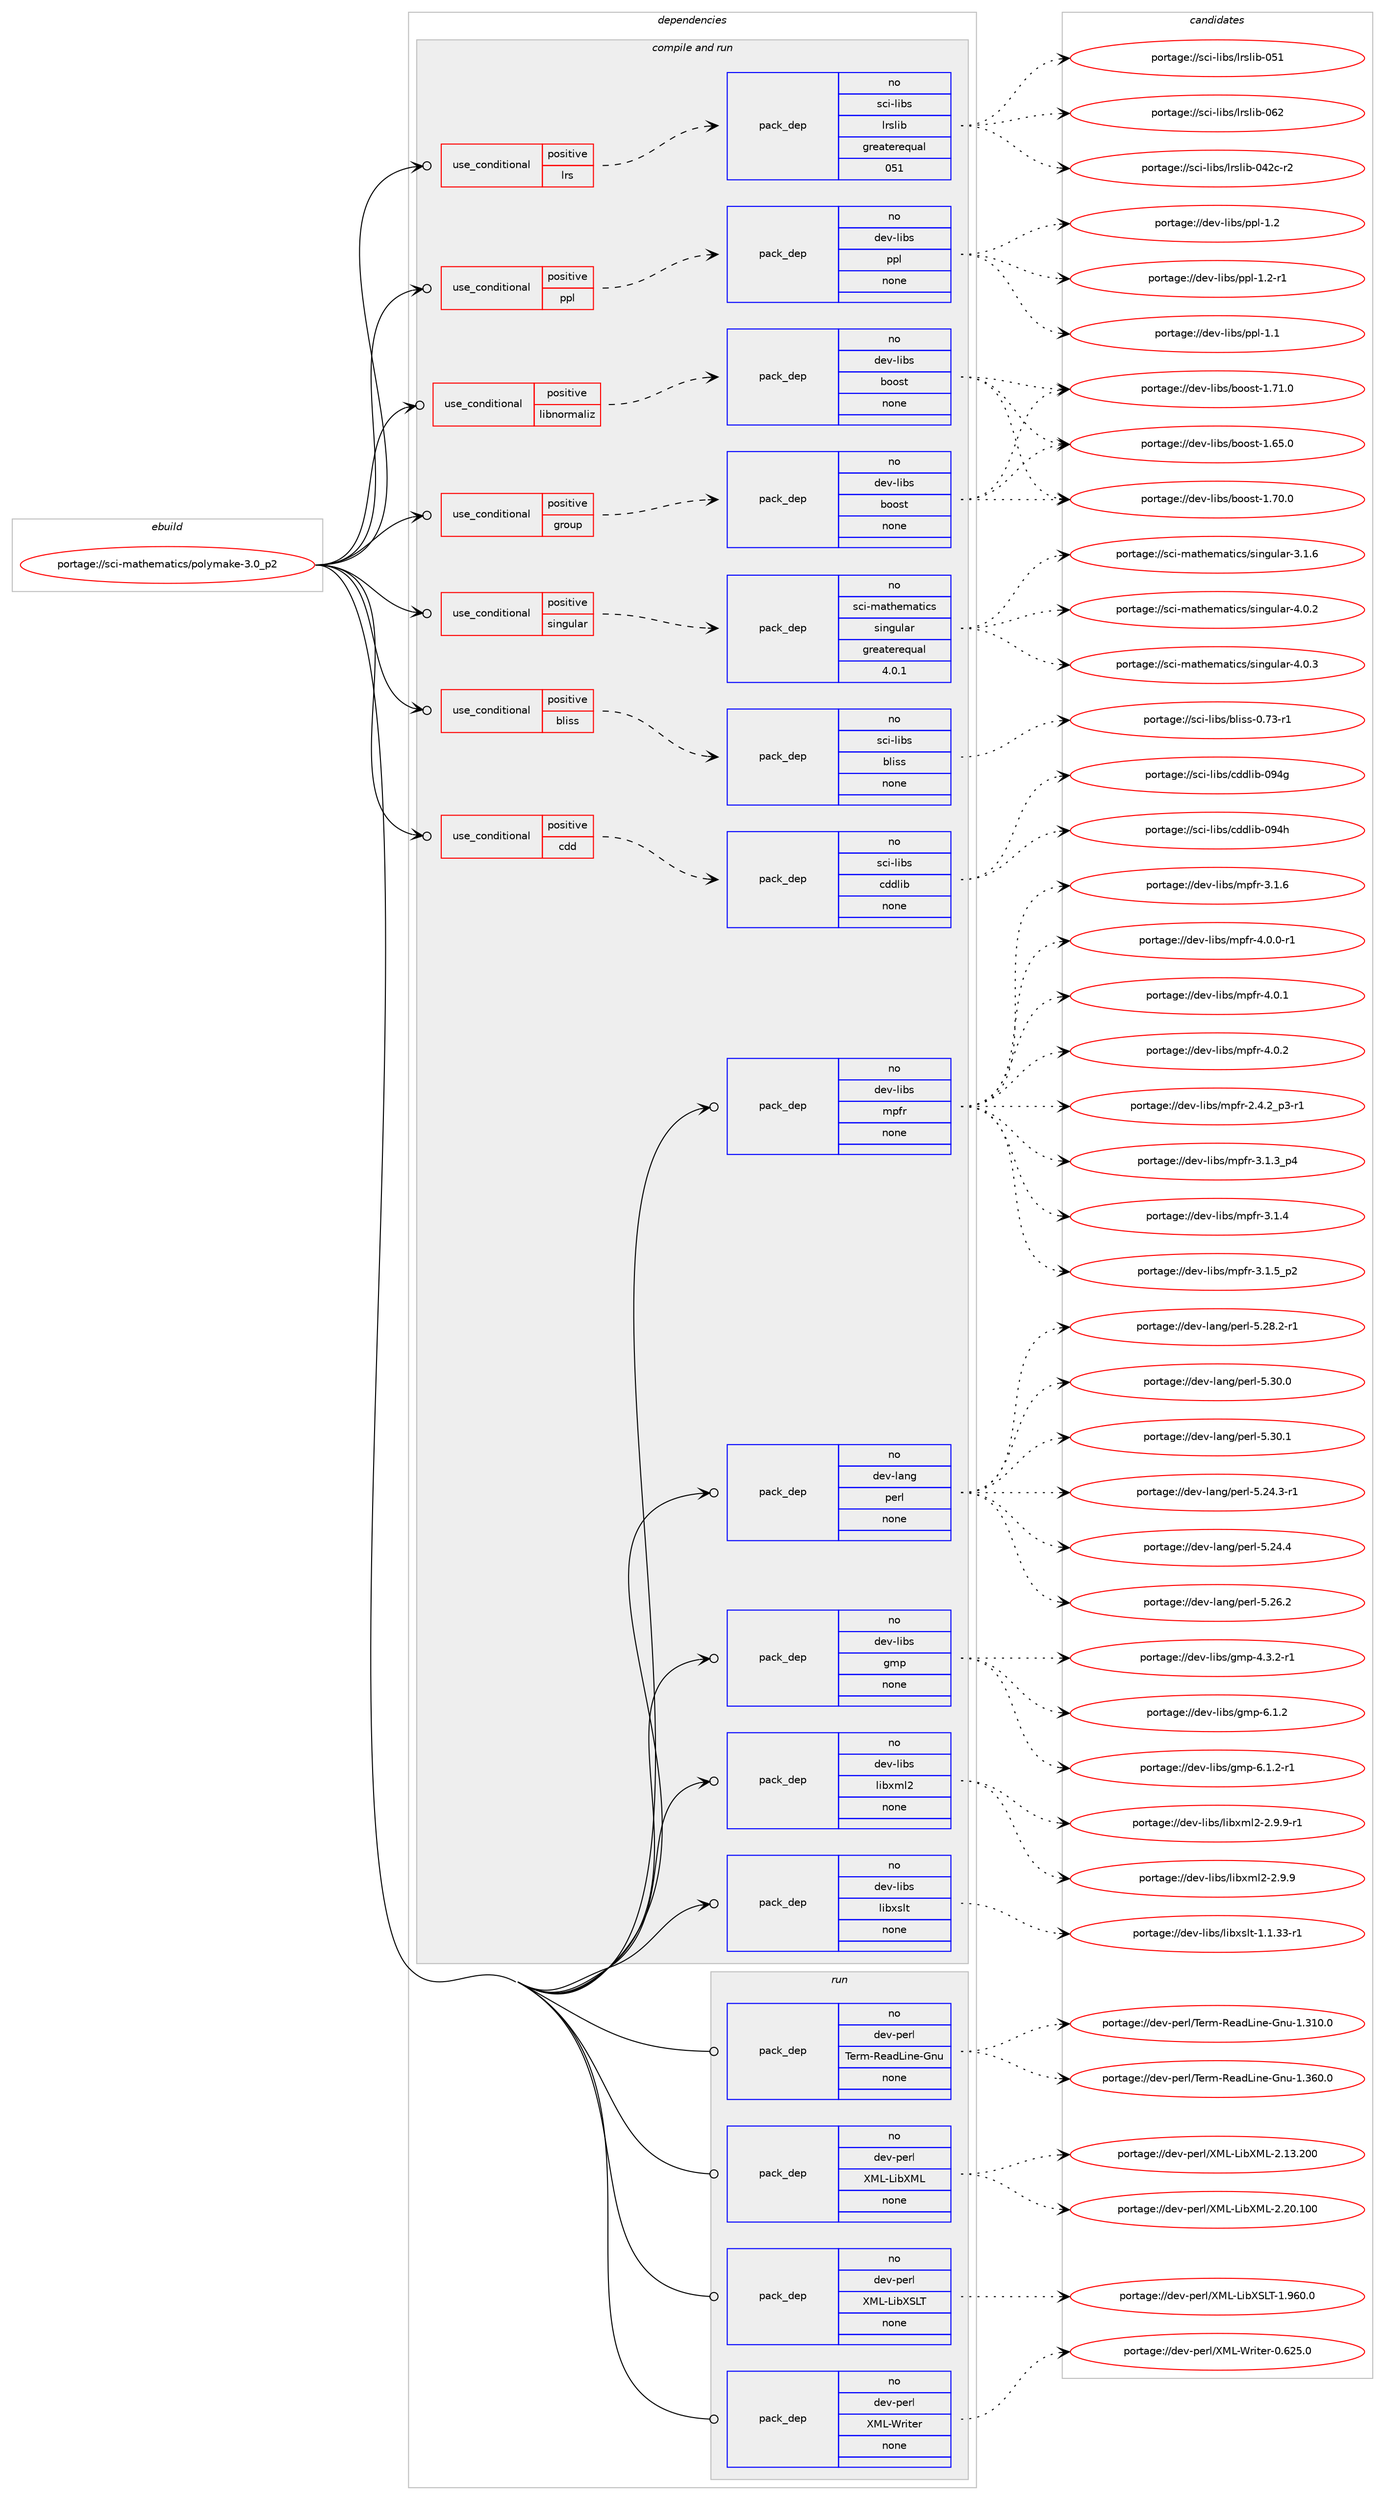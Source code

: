 digraph prolog {

# *************
# Graph options
# *************

newrank=true;
concentrate=true;
compound=true;
graph [rankdir=LR,fontname=Helvetica,fontsize=10,ranksep=1.5];#, ranksep=2.5, nodesep=0.2];
edge  [arrowhead=vee];
node  [fontname=Helvetica,fontsize=10];

# **********
# The ebuild
# **********

subgraph cluster_leftcol {
color=gray;
rank=same;
label=<<i>ebuild</i>>;
id [label="portage://sci-mathematics/polymake-3.0_p2", color=red, width=4, href="../sci-mathematics/polymake-3.0_p2.svg"];
}

# ****************
# The dependencies
# ****************

subgraph cluster_midcol {
color=gray;
label=<<i>dependencies</i>>;
subgraph cluster_compile {
fillcolor="#eeeeee";
style=filled;
label=<<i>compile</i>>;
}
subgraph cluster_compileandrun {
fillcolor="#eeeeee";
style=filled;
label=<<i>compile and run</i>>;
subgraph cond97931 {
dependency395450 [label=<<TABLE BORDER="0" CELLBORDER="1" CELLSPACING="0" CELLPADDING="4"><TR><TD ROWSPAN="3" CELLPADDING="10">use_conditional</TD></TR><TR><TD>positive</TD></TR><TR><TD>bliss</TD></TR></TABLE>>, shape=none, color=red];
subgraph pack290787 {
dependency395451 [label=<<TABLE BORDER="0" CELLBORDER="1" CELLSPACING="0" CELLPADDING="4" WIDTH="220"><TR><TD ROWSPAN="6" CELLPADDING="30">pack_dep</TD></TR><TR><TD WIDTH="110">no</TD></TR><TR><TD>sci-libs</TD></TR><TR><TD>bliss</TD></TR><TR><TD>none</TD></TR><TR><TD></TD></TR></TABLE>>, shape=none, color=blue];
}
dependency395450:e -> dependency395451:w [weight=20,style="dashed",arrowhead="vee"];
}
id:e -> dependency395450:w [weight=20,style="solid",arrowhead="odotvee"];
subgraph cond97932 {
dependency395452 [label=<<TABLE BORDER="0" CELLBORDER="1" CELLSPACING="0" CELLPADDING="4"><TR><TD ROWSPAN="3" CELLPADDING="10">use_conditional</TD></TR><TR><TD>positive</TD></TR><TR><TD>cdd</TD></TR></TABLE>>, shape=none, color=red];
subgraph pack290788 {
dependency395453 [label=<<TABLE BORDER="0" CELLBORDER="1" CELLSPACING="0" CELLPADDING="4" WIDTH="220"><TR><TD ROWSPAN="6" CELLPADDING="30">pack_dep</TD></TR><TR><TD WIDTH="110">no</TD></TR><TR><TD>sci-libs</TD></TR><TR><TD>cddlib</TD></TR><TR><TD>none</TD></TR><TR><TD></TD></TR></TABLE>>, shape=none, color=blue];
}
dependency395452:e -> dependency395453:w [weight=20,style="dashed",arrowhead="vee"];
}
id:e -> dependency395452:w [weight=20,style="solid",arrowhead="odotvee"];
subgraph cond97933 {
dependency395454 [label=<<TABLE BORDER="0" CELLBORDER="1" CELLSPACING="0" CELLPADDING="4"><TR><TD ROWSPAN="3" CELLPADDING="10">use_conditional</TD></TR><TR><TD>positive</TD></TR><TR><TD>group</TD></TR></TABLE>>, shape=none, color=red];
subgraph pack290789 {
dependency395455 [label=<<TABLE BORDER="0" CELLBORDER="1" CELLSPACING="0" CELLPADDING="4" WIDTH="220"><TR><TD ROWSPAN="6" CELLPADDING="30">pack_dep</TD></TR><TR><TD WIDTH="110">no</TD></TR><TR><TD>dev-libs</TD></TR><TR><TD>boost</TD></TR><TR><TD>none</TD></TR><TR><TD></TD></TR></TABLE>>, shape=none, color=blue];
}
dependency395454:e -> dependency395455:w [weight=20,style="dashed",arrowhead="vee"];
}
id:e -> dependency395454:w [weight=20,style="solid",arrowhead="odotvee"];
subgraph cond97934 {
dependency395456 [label=<<TABLE BORDER="0" CELLBORDER="1" CELLSPACING="0" CELLPADDING="4"><TR><TD ROWSPAN="3" CELLPADDING="10">use_conditional</TD></TR><TR><TD>positive</TD></TR><TR><TD>libnormaliz</TD></TR></TABLE>>, shape=none, color=red];
subgraph pack290790 {
dependency395457 [label=<<TABLE BORDER="0" CELLBORDER="1" CELLSPACING="0" CELLPADDING="4" WIDTH="220"><TR><TD ROWSPAN="6" CELLPADDING="30">pack_dep</TD></TR><TR><TD WIDTH="110">no</TD></TR><TR><TD>dev-libs</TD></TR><TR><TD>boost</TD></TR><TR><TD>none</TD></TR><TR><TD></TD></TR></TABLE>>, shape=none, color=blue];
}
dependency395456:e -> dependency395457:w [weight=20,style="dashed",arrowhead="vee"];
}
id:e -> dependency395456:w [weight=20,style="solid",arrowhead="odotvee"];
subgraph cond97935 {
dependency395458 [label=<<TABLE BORDER="0" CELLBORDER="1" CELLSPACING="0" CELLPADDING="4"><TR><TD ROWSPAN="3" CELLPADDING="10">use_conditional</TD></TR><TR><TD>positive</TD></TR><TR><TD>lrs</TD></TR></TABLE>>, shape=none, color=red];
subgraph pack290791 {
dependency395459 [label=<<TABLE BORDER="0" CELLBORDER="1" CELLSPACING="0" CELLPADDING="4" WIDTH="220"><TR><TD ROWSPAN="6" CELLPADDING="30">pack_dep</TD></TR><TR><TD WIDTH="110">no</TD></TR><TR><TD>sci-libs</TD></TR><TR><TD>lrslib</TD></TR><TR><TD>greaterequal</TD></TR><TR><TD>051</TD></TR></TABLE>>, shape=none, color=blue];
}
dependency395458:e -> dependency395459:w [weight=20,style="dashed",arrowhead="vee"];
}
id:e -> dependency395458:w [weight=20,style="solid",arrowhead="odotvee"];
subgraph cond97936 {
dependency395460 [label=<<TABLE BORDER="0" CELLBORDER="1" CELLSPACING="0" CELLPADDING="4"><TR><TD ROWSPAN="3" CELLPADDING="10">use_conditional</TD></TR><TR><TD>positive</TD></TR><TR><TD>ppl</TD></TR></TABLE>>, shape=none, color=red];
subgraph pack290792 {
dependency395461 [label=<<TABLE BORDER="0" CELLBORDER="1" CELLSPACING="0" CELLPADDING="4" WIDTH="220"><TR><TD ROWSPAN="6" CELLPADDING="30">pack_dep</TD></TR><TR><TD WIDTH="110">no</TD></TR><TR><TD>dev-libs</TD></TR><TR><TD>ppl</TD></TR><TR><TD>none</TD></TR><TR><TD></TD></TR></TABLE>>, shape=none, color=blue];
}
dependency395460:e -> dependency395461:w [weight=20,style="dashed",arrowhead="vee"];
}
id:e -> dependency395460:w [weight=20,style="solid",arrowhead="odotvee"];
subgraph cond97937 {
dependency395462 [label=<<TABLE BORDER="0" CELLBORDER="1" CELLSPACING="0" CELLPADDING="4"><TR><TD ROWSPAN="3" CELLPADDING="10">use_conditional</TD></TR><TR><TD>positive</TD></TR><TR><TD>singular</TD></TR></TABLE>>, shape=none, color=red];
subgraph pack290793 {
dependency395463 [label=<<TABLE BORDER="0" CELLBORDER="1" CELLSPACING="0" CELLPADDING="4" WIDTH="220"><TR><TD ROWSPAN="6" CELLPADDING="30">pack_dep</TD></TR><TR><TD WIDTH="110">no</TD></TR><TR><TD>sci-mathematics</TD></TR><TR><TD>singular</TD></TR><TR><TD>greaterequal</TD></TR><TR><TD>4.0.1</TD></TR></TABLE>>, shape=none, color=blue];
}
dependency395462:e -> dependency395463:w [weight=20,style="dashed",arrowhead="vee"];
}
id:e -> dependency395462:w [weight=20,style="solid",arrowhead="odotvee"];
subgraph pack290794 {
dependency395464 [label=<<TABLE BORDER="0" CELLBORDER="1" CELLSPACING="0" CELLPADDING="4" WIDTH="220"><TR><TD ROWSPAN="6" CELLPADDING="30">pack_dep</TD></TR><TR><TD WIDTH="110">no</TD></TR><TR><TD>dev-lang</TD></TR><TR><TD>perl</TD></TR><TR><TD>none</TD></TR><TR><TD></TD></TR></TABLE>>, shape=none, color=blue];
}
id:e -> dependency395464:w [weight=20,style="solid",arrowhead="odotvee"];
subgraph pack290795 {
dependency395465 [label=<<TABLE BORDER="0" CELLBORDER="1" CELLSPACING="0" CELLPADDING="4" WIDTH="220"><TR><TD ROWSPAN="6" CELLPADDING="30">pack_dep</TD></TR><TR><TD WIDTH="110">no</TD></TR><TR><TD>dev-libs</TD></TR><TR><TD>gmp</TD></TR><TR><TD>none</TD></TR><TR><TD></TD></TR></TABLE>>, shape=none, color=blue];
}
id:e -> dependency395465:w [weight=20,style="solid",arrowhead="odotvee"];
subgraph pack290796 {
dependency395466 [label=<<TABLE BORDER="0" CELLBORDER="1" CELLSPACING="0" CELLPADDING="4" WIDTH="220"><TR><TD ROWSPAN="6" CELLPADDING="30">pack_dep</TD></TR><TR><TD WIDTH="110">no</TD></TR><TR><TD>dev-libs</TD></TR><TR><TD>libxml2</TD></TR><TR><TD>none</TD></TR><TR><TD></TD></TR></TABLE>>, shape=none, color=blue];
}
id:e -> dependency395466:w [weight=20,style="solid",arrowhead="odotvee"];
subgraph pack290797 {
dependency395467 [label=<<TABLE BORDER="0" CELLBORDER="1" CELLSPACING="0" CELLPADDING="4" WIDTH="220"><TR><TD ROWSPAN="6" CELLPADDING="30">pack_dep</TD></TR><TR><TD WIDTH="110">no</TD></TR><TR><TD>dev-libs</TD></TR><TR><TD>libxslt</TD></TR><TR><TD>none</TD></TR><TR><TD></TD></TR></TABLE>>, shape=none, color=blue];
}
id:e -> dependency395467:w [weight=20,style="solid",arrowhead="odotvee"];
subgraph pack290798 {
dependency395468 [label=<<TABLE BORDER="0" CELLBORDER="1" CELLSPACING="0" CELLPADDING="4" WIDTH="220"><TR><TD ROWSPAN="6" CELLPADDING="30">pack_dep</TD></TR><TR><TD WIDTH="110">no</TD></TR><TR><TD>dev-libs</TD></TR><TR><TD>mpfr</TD></TR><TR><TD>none</TD></TR><TR><TD></TD></TR></TABLE>>, shape=none, color=blue];
}
id:e -> dependency395468:w [weight=20,style="solid",arrowhead="odotvee"];
}
subgraph cluster_run {
fillcolor="#eeeeee";
style=filled;
label=<<i>run</i>>;
subgraph pack290799 {
dependency395469 [label=<<TABLE BORDER="0" CELLBORDER="1" CELLSPACING="0" CELLPADDING="4" WIDTH="220"><TR><TD ROWSPAN="6" CELLPADDING="30">pack_dep</TD></TR><TR><TD WIDTH="110">no</TD></TR><TR><TD>dev-perl</TD></TR><TR><TD>Term-ReadLine-Gnu</TD></TR><TR><TD>none</TD></TR><TR><TD></TD></TR></TABLE>>, shape=none, color=blue];
}
id:e -> dependency395469:w [weight=20,style="solid",arrowhead="odot"];
subgraph pack290800 {
dependency395470 [label=<<TABLE BORDER="0" CELLBORDER="1" CELLSPACING="0" CELLPADDING="4" WIDTH="220"><TR><TD ROWSPAN="6" CELLPADDING="30">pack_dep</TD></TR><TR><TD WIDTH="110">no</TD></TR><TR><TD>dev-perl</TD></TR><TR><TD>XML-LibXML</TD></TR><TR><TD>none</TD></TR><TR><TD></TD></TR></TABLE>>, shape=none, color=blue];
}
id:e -> dependency395470:w [weight=20,style="solid",arrowhead="odot"];
subgraph pack290801 {
dependency395471 [label=<<TABLE BORDER="0" CELLBORDER="1" CELLSPACING="0" CELLPADDING="4" WIDTH="220"><TR><TD ROWSPAN="6" CELLPADDING="30">pack_dep</TD></TR><TR><TD WIDTH="110">no</TD></TR><TR><TD>dev-perl</TD></TR><TR><TD>XML-LibXSLT</TD></TR><TR><TD>none</TD></TR><TR><TD></TD></TR></TABLE>>, shape=none, color=blue];
}
id:e -> dependency395471:w [weight=20,style="solid",arrowhead="odot"];
subgraph pack290802 {
dependency395472 [label=<<TABLE BORDER="0" CELLBORDER="1" CELLSPACING="0" CELLPADDING="4" WIDTH="220"><TR><TD ROWSPAN="6" CELLPADDING="30">pack_dep</TD></TR><TR><TD WIDTH="110">no</TD></TR><TR><TD>dev-perl</TD></TR><TR><TD>XML-Writer</TD></TR><TR><TD>none</TD></TR><TR><TD></TD></TR></TABLE>>, shape=none, color=blue];
}
id:e -> dependency395472:w [weight=20,style="solid",arrowhead="odot"];
}
}

# **************
# The candidates
# **************

subgraph cluster_choices {
rank=same;
color=gray;
label=<<i>candidates</i>>;

subgraph choice290787 {
color=black;
nodesep=1;
choiceportage115991054510810598115479810810511511545484655514511449 [label="portage://sci-libs/bliss-0.73-r1", color=red, width=4,href="../sci-libs/bliss-0.73-r1.svg"];
dependency395451:e -> choiceportage115991054510810598115479810810511511545484655514511449:w [style=dotted,weight="100"];
}
subgraph choice290788 {
color=black;
nodesep=1;
choiceportage11599105451081059811547991001001081059845485752103 [label="portage://sci-libs/cddlib-094g", color=red, width=4,href="../sci-libs/cddlib-094g.svg"];
choiceportage11599105451081059811547991001001081059845485752104 [label="portage://sci-libs/cddlib-094h", color=red, width=4,href="../sci-libs/cddlib-094h.svg"];
dependency395453:e -> choiceportage11599105451081059811547991001001081059845485752103:w [style=dotted,weight="100"];
dependency395453:e -> choiceportage11599105451081059811547991001001081059845485752104:w [style=dotted,weight="100"];
}
subgraph choice290789 {
color=black;
nodesep=1;
choiceportage1001011184510810598115479811111111511645494654534648 [label="portage://dev-libs/boost-1.65.0", color=red, width=4,href="../dev-libs/boost-1.65.0.svg"];
choiceportage1001011184510810598115479811111111511645494655484648 [label="portage://dev-libs/boost-1.70.0", color=red, width=4,href="../dev-libs/boost-1.70.0.svg"];
choiceportage1001011184510810598115479811111111511645494655494648 [label="portage://dev-libs/boost-1.71.0", color=red, width=4,href="../dev-libs/boost-1.71.0.svg"];
dependency395455:e -> choiceportage1001011184510810598115479811111111511645494654534648:w [style=dotted,weight="100"];
dependency395455:e -> choiceportage1001011184510810598115479811111111511645494655484648:w [style=dotted,weight="100"];
dependency395455:e -> choiceportage1001011184510810598115479811111111511645494655494648:w [style=dotted,weight="100"];
}
subgraph choice290790 {
color=black;
nodesep=1;
choiceportage1001011184510810598115479811111111511645494654534648 [label="portage://dev-libs/boost-1.65.0", color=red, width=4,href="../dev-libs/boost-1.65.0.svg"];
choiceportage1001011184510810598115479811111111511645494655484648 [label="portage://dev-libs/boost-1.70.0", color=red, width=4,href="../dev-libs/boost-1.70.0.svg"];
choiceportage1001011184510810598115479811111111511645494655494648 [label="portage://dev-libs/boost-1.71.0", color=red, width=4,href="../dev-libs/boost-1.71.0.svg"];
dependency395457:e -> choiceportage1001011184510810598115479811111111511645494654534648:w [style=dotted,weight="100"];
dependency395457:e -> choiceportage1001011184510810598115479811111111511645494655484648:w [style=dotted,weight="100"];
dependency395457:e -> choiceportage1001011184510810598115479811111111511645494655494648:w [style=dotted,weight="100"];
}
subgraph choice290791 {
color=black;
nodesep=1;
choiceportage115991054510810598115471081141151081059845485250994511450 [label="portage://sci-libs/lrslib-042c-r2", color=red, width=4,href="../sci-libs/lrslib-042c-r2.svg"];
choiceportage115991054510810598115471081141151081059845485349 [label="portage://sci-libs/lrslib-051", color=red, width=4,href="../sci-libs/lrslib-051.svg"];
choiceportage115991054510810598115471081141151081059845485450 [label="portage://sci-libs/lrslib-062", color=red, width=4,href="../sci-libs/lrslib-062.svg"];
dependency395459:e -> choiceportage115991054510810598115471081141151081059845485250994511450:w [style=dotted,weight="100"];
dependency395459:e -> choiceportage115991054510810598115471081141151081059845485349:w [style=dotted,weight="100"];
dependency395459:e -> choiceportage115991054510810598115471081141151081059845485450:w [style=dotted,weight="100"];
}
subgraph choice290792 {
color=black;
nodesep=1;
choiceportage10010111845108105981154711211210845494649 [label="portage://dev-libs/ppl-1.1", color=red, width=4,href="../dev-libs/ppl-1.1.svg"];
choiceportage10010111845108105981154711211210845494650 [label="portage://dev-libs/ppl-1.2", color=red, width=4,href="../dev-libs/ppl-1.2.svg"];
choiceportage100101118451081059811547112112108454946504511449 [label="portage://dev-libs/ppl-1.2-r1", color=red, width=4,href="../dev-libs/ppl-1.2-r1.svg"];
dependency395461:e -> choiceportage10010111845108105981154711211210845494649:w [style=dotted,weight="100"];
dependency395461:e -> choiceportage10010111845108105981154711211210845494650:w [style=dotted,weight="100"];
dependency395461:e -> choiceportage100101118451081059811547112112108454946504511449:w [style=dotted,weight="100"];
}
subgraph choice290793 {
color=black;
nodesep=1;
choiceportage11599105451099711610410110997116105991154711510511010311710897114455146494654 [label="portage://sci-mathematics/singular-3.1.6", color=red, width=4,href="../sci-mathematics/singular-3.1.6.svg"];
choiceportage11599105451099711610410110997116105991154711510511010311710897114455246484650 [label="portage://sci-mathematics/singular-4.0.2", color=red, width=4,href="../sci-mathematics/singular-4.0.2.svg"];
choiceportage11599105451099711610410110997116105991154711510511010311710897114455246484651 [label="portage://sci-mathematics/singular-4.0.3", color=red, width=4,href="../sci-mathematics/singular-4.0.3.svg"];
dependency395463:e -> choiceportage11599105451099711610410110997116105991154711510511010311710897114455146494654:w [style=dotted,weight="100"];
dependency395463:e -> choiceportage11599105451099711610410110997116105991154711510511010311710897114455246484650:w [style=dotted,weight="100"];
dependency395463:e -> choiceportage11599105451099711610410110997116105991154711510511010311710897114455246484651:w [style=dotted,weight="100"];
}
subgraph choice290794 {
color=black;
nodesep=1;
choiceportage100101118451089711010347112101114108455346505246514511449 [label="portage://dev-lang/perl-5.24.3-r1", color=red, width=4,href="../dev-lang/perl-5.24.3-r1.svg"];
choiceportage10010111845108971101034711210111410845534650524652 [label="portage://dev-lang/perl-5.24.4", color=red, width=4,href="../dev-lang/perl-5.24.4.svg"];
choiceportage10010111845108971101034711210111410845534650544650 [label="portage://dev-lang/perl-5.26.2", color=red, width=4,href="../dev-lang/perl-5.26.2.svg"];
choiceportage100101118451089711010347112101114108455346505646504511449 [label="portage://dev-lang/perl-5.28.2-r1", color=red, width=4,href="../dev-lang/perl-5.28.2-r1.svg"];
choiceportage10010111845108971101034711210111410845534651484648 [label="portage://dev-lang/perl-5.30.0", color=red, width=4,href="../dev-lang/perl-5.30.0.svg"];
choiceportage10010111845108971101034711210111410845534651484649 [label="portage://dev-lang/perl-5.30.1", color=red, width=4,href="../dev-lang/perl-5.30.1.svg"];
dependency395464:e -> choiceportage100101118451089711010347112101114108455346505246514511449:w [style=dotted,weight="100"];
dependency395464:e -> choiceportage10010111845108971101034711210111410845534650524652:w [style=dotted,weight="100"];
dependency395464:e -> choiceportage10010111845108971101034711210111410845534650544650:w [style=dotted,weight="100"];
dependency395464:e -> choiceportage100101118451089711010347112101114108455346505646504511449:w [style=dotted,weight="100"];
dependency395464:e -> choiceportage10010111845108971101034711210111410845534651484648:w [style=dotted,weight="100"];
dependency395464:e -> choiceportage10010111845108971101034711210111410845534651484649:w [style=dotted,weight="100"];
}
subgraph choice290795 {
color=black;
nodesep=1;
choiceportage1001011184510810598115471031091124552465146504511449 [label="portage://dev-libs/gmp-4.3.2-r1", color=red, width=4,href="../dev-libs/gmp-4.3.2-r1.svg"];
choiceportage100101118451081059811547103109112455446494650 [label="portage://dev-libs/gmp-6.1.2", color=red, width=4,href="../dev-libs/gmp-6.1.2.svg"];
choiceportage1001011184510810598115471031091124554464946504511449 [label="portage://dev-libs/gmp-6.1.2-r1", color=red, width=4,href="../dev-libs/gmp-6.1.2-r1.svg"];
dependency395465:e -> choiceportage1001011184510810598115471031091124552465146504511449:w [style=dotted,weight="100"];
dependency395465:e -> choiceportage100101118451081059811547103109112455446494650:w [style=dotted,weight="100"];
dependency395465:e -> choiceportage1001011184510810598115471031091124554464946504511449:w [style=dotted,weight="100"];
}
subgraph choice290796 {
color=black;
nodesep=1;
choiceportage1001011184510810598115471081059812010910850455046574657 [label="portage://dev-libs/libxml2-2.9.9", color=red, width=4,href="../dev-libs/libxml2-2.9.9.svg"];
choiceportage10010111845108105981154710810598120109108504550465746574511449 [label="portage://dev-libs/libxml2-2.9.9-r1", color=red, width=4,href="../dev-libs/libxml2-2.9.9-r1.svg"];
dependency395466:e -> choiceportage1001011184510810598115471081059812010910850455046574657:w [style=dotted,weight="100"];
dependency395466:e -> choiceportage10010111845108105981154710810598120109108504550465746574511449:w [style=dotted,weight="100"];
}
subgraph choice290797 {
color=black;
nodesep=1;
choiceportage10010111845108105981154710810598120115108116454946494651514511449 [label="portage://dev-libs/libxslt-1.1.33-r1", color=red, width=4,href="../dev-libs/libxslt-1.1.33-r1.svg"];
dependency395467:e -> choiceportage10010111845108105981154710810598120115108116454946494651514511449:w [style=dotted,weight="100"];
}
subgraph choice290798 {
color=black;
nodesep=1;
choiceportage10010111845108105981154710911210211445504652465095112514511449 [label="portage://dev-libs/mpfr-2.4.2_p3-r1", color=red, width=4,href="../dev-libs/mpfr-2.4.2_p3-r1.svg"];
choiceportage1001011184510810598115471091121021144551464946519511252 [label="portage://dev-libs/mpfr-3.1.3_p4", color=red, width=4,href="../dev-libs/mpfr-3.1.3_p4.svg"];
choiceportage100101118451081059811547109112102114455146494652 [label="portage://dev-libs/mpfr-3.1.4", color=red, width=4,href="../dev-libs/mpfr-3.1.4.svg"];
choiceportage1001011184510810598115471091121021144551464946539511250 [label="portage://dev-libs/mpfr-3.1.5_p2", color=red, width=4,href="../dev-libs/mpfr-3.1.5_p2.svg"];
choiceportage100101118451081059811547109112102114455146494654 [label="portage://dev-libs/mpfr-3.1.6", color=red, width=4,href="../dev-libs/mpfr-3.1.6.svg"];
choiceportage1001011184510810598115471091121021144552464846484511449 [label="portage://dev-libs/mpfr-4.0.0-r1", color=red, width=4,href="../dev-libs/mpfr-4.0.0-r1.svg"];
choiceportage100101118451081059811547109112102114455246484649 [label="portage://dev-libs/mpfr-4.0.1", color=red, width=4,href="../dev-libs/mpfr-4.0.1.svg"];
choiceportage100101118451081059811547109112102114455246484650 [label="portage://dev-libs/mpfr-4.0.2", color=red, width=4,href="../dev-libs/mpfr-4.0.2.svg"];
dependency395468:e -> choiceportage10010111845108105981154710911210211445504652465095112514511449:w [style=dotted,weight="100"];
dependency395468:e -> choiceportage1001011184510810598115471091121021144551464946519511252:w [style=dotted,weight="100"];
dependency395468:e -> choiceportage100101118451081059811547109112102114455146494652:w [style=dotted,weight="100"];
dependency395468:e -> choiceportage1001011184510810598115471091121021144551464946539511250:w [style=dotted,weight="100"];
dependency395468:e -> choiceportage100101118451081059811547109112102114455146494654:w [style=dotted,weight="100"];
dependency395468:e -> choiceportage1001011184510810598115471091121021144552464846484511449:w [style=dotted,weight="100"];
dependency395468:e -> choiceportage100101118451081059811547109112102114455246484649:w [style=dotted,weight="100"];
dependency395468:e -> choiceportage100101118451081059811547109112102114455246484650:w [style=dotted,weight="100"];
}
subgraph choice290799 {
color=black;
nodesep=1;
choiceportage1001011184511210111410847841011141094582101971007610511010145711101174549465149484648 [label="portage://dev-perl/Term-ReadLine-Gnu-1.310.0", color=red, width=4,href="../dev-perl/Term-ReadLine-Gnu-1.310.0.svg"];
choiceportage1001011184511210111410847841011141094582101971007610511010145711101174549465154484648 [label="portage://dev-perl/Term-ReadLine-Gnu-1.360.0", color=red, width=4,href="../dev-perl/Term-ReadLine-Gnu-1.360.0.svg"];
dependency395469:e -> choiceportage1001011184511210111410847841011141094582101971007610511010145711101174549465149484648:w [style=dotted,weight="100"];
dependency395469:e -> choiceportage1001011184511210111410847841011141094582101971007610511010145711101174549465154484648:w [style=dotted,weight="100"];
}
subgraph choice290800 {
color=black;
nodesep=1;
choiceportage1001011184511210111410847887776457610598887776455046495146504848 [label="portage://dev-perl/XML-LibXML-2.13.200", color=red, width=4,href="../dev-perl/XML-LibXML-2.13.200.svg"];
choiceportage1001011184511210111410847887776457610598887776455046504846494848 [label="portage://dev-perl/XML-LibXML-2.20.100", color=red, width=4,href="../dev-perl/XML-LibXML-2.20.100.svg"];
dependency395470:e -> choiceportage1001011184511210111410847887776457610598887776455046495146504848:w [style=dotted,weight="100"];
dependency395470:e -> choiceportage1001011184511210111410847887776457610598887776455046504846494848:w [style=dotted,weight="100"];
}
subgraph choice290801 {
color=black;
nodesep=1;
choiceportage1001011184511210111410847887776457610598888376844549465754484648 [label="portage://dev-perl/XML-LibXSLT-1.960.0", color=red, width=4,href="../dev-perl/XML-LibXSLT-1.960.0.svg"];
dependency395471:e -> choiceportage1001011184511210111410847887776457610598888376844549465754484648:w [style=dotted,weight="100"];
}
subgraph choice290802 {
color=black;
nodesep=1;
choiceportage100101118451121011141084788777645871141051161011144548465450534648 [label="portage://dev-perl/XML-Writer-0.625.0", color=red, width=4,href="../dev-perl/XML-Writer-0.625.0.svg"];
dependency395472:e -> choiceportage100101118451121011141084788777645871141051161011144548465450534648:w [style=dotted,weight="100"];
}
}

}
